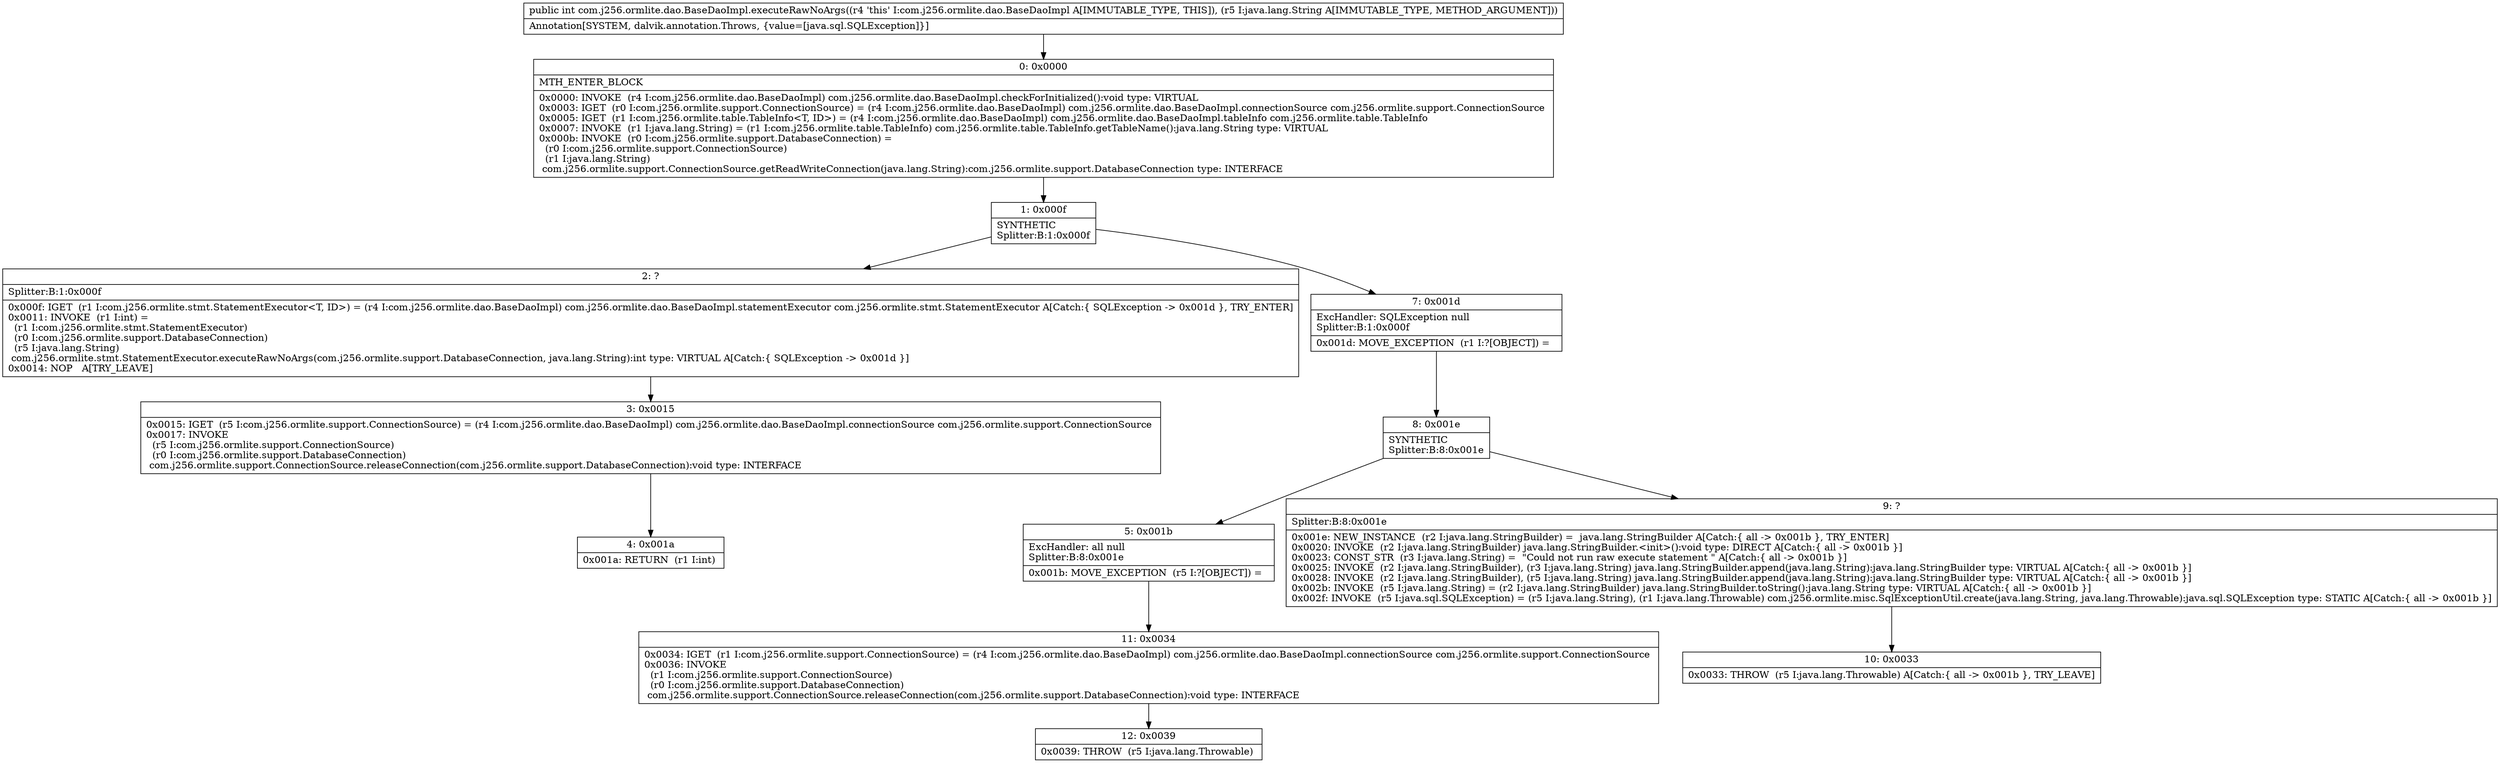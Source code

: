 digraph "CFG forcom.j256.ormlite.dao.BaseDaoImpl.executeRawNoArgs(Ljava\/lang\/String;)I" {
Node_0 [shape=record,label="{0\:\ 0x0000|MTH_ENTER_BLOCK\l|0x0000: INVOKE  (r4 I:com.j256.ormlite.dao.BaseDaoImpl) com.j256.ormlite.dao.BaseDaoImpl.checkForInitialized():void type: VIRTUAL \l0x0003: IGET  (r0 I:com.j256.ormlite.support.ConnectionSource) = (r4 I:com.j256.ormlite.dao.BaseDaoImpl) com.j256.ormlite.dao.BaseDaoImpl.connectionSource com.j256.ormlite.support.ConnectionSource \l0x0005: IGET  (r1 I:com.j256.ormlite.table.TableInfo\<T, ID\>) = (r4 I:com.j256.ormlite.dao.BaseDaoImpl) com.j256.ormlite.dao.BaseDaoImpl.tableInfo com.j256.ormlite.table.TableInfo \l0x0007: INVOKE  (r1 I:java.lang.String) = (r1 I:com.j256.ormlite.table.TableInfo) com.j256.ormlite.table.TableInfo.getTableName():java.lang.String type: VIRTUAL \l0x000b: INVOKE  (r0 I:com.j256.ormlite.support.DatabaseConnection) = \l  (r0 I:com.j256.ormlite.support.ConnectionSource)\l  (r1 I:java.lang.String)\l com.j256.ormlite.support.ConnectionSource.getReadWriteConnection(java.lang.String):com.j256.ormlite.support.DatabaseConnection type: INTERFACE \l}"];
Node_1 [shape=record,label="{1\:\ 0x000f|SYNTHETIC\lSplitter:B:1:0x000f\l}"];
Node_2 [shape=record,label="{2\:\ ?|Splitter:B:1:0x000f\l|0x000f: IGET  (r1 I:com.j256.ormlite.stmt.StatementExecutor\<T, ID\>) = (r4 I:com.j256.ormlite.dao.BaseDaoImpl) com.j256.ormlite.dao.BaseDaoImpl.statementExecutor com.j256.ormlite.stmt.StatementExecutor A[Catch:\{ SQLException \-\> 0x001d \}, TRY_ENTER]\l0x0011: INVOKE  (r1 I:int) = \l  (r1 I:com.j256.ormlite.stmt.StatementExecutor)\l  (r0 I:com.j256.ormlite.support.DatabaseConnection)\l  (r5 I:java.lang.String)\l com.j256.ormlite.stmt.StatementExecutor.executeRawNoArgs(com.j256.ormlite.support.DatabaseConnection, java.lang.String):int type: VIRTUAL A[Catch:\{ SQLException \-\> 0x001d \}]\l0x0014: NOP   A[TRY_LEAVE]\l}"];
Node_3 [shape=record,label="{3\:\ 0x0015|0x0015: IGET  (r5 I:com.j256.ormlite.support.ConnectionSource) = (r4 I:com.j256.ormlite.dao.BaseDaoImpl) com.j256.ormlite.dao.BaseDaoImpl.connectionSource com.j256.ormlite.support.ConnectionSource \l0x0017: INVOKE  \l  (r5 I:com.j256.ormlite.support.ConnectionSource)\l  (r0 I:com.j256.ormlite.support.DatabaseConnection)\l com.j256.ormlite.support.ConnectionSource.releaseConnection(com.j256.ormlite.support.DatabaseConnection):void type: INTERFACE \l}"];
Node_4 [shape=record,label="{4\:\ 0x001a|0x001a: RETURN  (r1 I:int) \l}"];
Node_5 [shape=record,label="{5\:\ 0x001b|ExcHandler: all null\lSplitter:B:8:0x001e\l|0x001b: MOVE_EXCEPTION  (r5 I:?[OBJECT]) =  \l}"];
Node_7 [shape=record,label="{7\:\ 0x001d|ExcHandler: SQLException null\lSplitter:B:1:0x000f\l|0x001d: MOVE_EXCEPTION  (r1 I:?[OBJECT]) =  \l}"];
Node_8 [shape=record,label="{8\:\ 0x001e|SYNTHETIC\lSplitter:B:8:0x001e\l}"];
Node_9 [shape=record,label="{9\:\ ?|Splitter:B:8:0x001e\l|0x001e: NEW_INSTANCE  (r2 I:java.lang.StringBuilder) =  java.lang.StringBuilder A[Catch:\{ all \-\> 0x001b \}, TRY_ENTER]\l0x0020: INVOKE  (r2 I:java.lang.StringBuilder) java.lang.StringBuilder.\<init\>():void type: DIRECT A[Catch:\{ all \-\> 0x001b \}]\l0x0023: CONST_STR  (r3 I:java.lang.String) =  \"Could not run raw execute statement \" A[Catch:\{ all \-\> 0x001b \}]\l0x0025: INVOKE  (r2 I:java.lang.StringBuilder), (r3 I:java.lang.String) java.lang.StringBuilder.append(java.lang.String):java.lang.StringBuilder type: VIRTUAL A[Catch:\{ all \-\> 0x001b \}]\l0x0028: INVOKE  (r2 I:java.lang.StringBuilder), (r5 I:java.lang.String) java.lang.StringBuilder.append(java.lang.String):java.lang.StringBuilder type: VIRTUAL A[Catch:\{ all \-\> 0x001b \}]\l0x002b: INVOKE  (r5 I:java.lang.String) = (r2 I:java.lang.StringBuilder) java.lang.StringBuilder.toString():java.lang.String type: VIRTUAL A[Catch:\{ all \-\> 0x001b \}]\l0x002f: INVOKE  (r5 I:java.sql.SQLException) = (r5 I:java.lang.String), (r1 I:java.lang.Throwable) com.j256.ormlite.misc.SqlExceptionUtil.create(java.lang.String, java.lang.Throwable):java.sql.SQLException type: STATIC A[Catch:\{ all \-\> 0x001b \}]\l}"];
Node_10 [shape=record,label="{10\:\ 0x0033|0x0033: THROW  (r5 I:java.lang.Throwable) A[Catch:\{ all \-\> 0x001b \}, TRY_LEAVE]\l}"];
Node_11 [shape=record,label="{11\:\ 0x0034|0x0034: IGET  (r1 I:com.j256.ormlite.support.ConnectionSource) = (r4 I:com.j256.ormlite.dao.BaseDaoImpl) com.j256.ormlite.dao.BaseDaoImpl.connectionSource com.j256.ormlite.support.ConnectionSource \l0x0036: INVOKE  \l  (r1 I:com.j256.ormlite.support.ConnectionSource)\l  (r0 I:com.j256.ormlite.support.DatabaseConnection)\l com.j256.ormlite.support.ConnectionSource.releaseConnection(com.j256.ormlite.support.DatabaseConnection):void type: INTERFACE \l}"];
Node_12 [shape=record,label="{12\:\ 0x0039|0x0039: THROW  (r5 I:java.lang.Throwable) \l}"];
MethodNode[shape=record,label="{public int com.j256.ormlite.dao.BaseDaoImpl.executeRawNoArgs((r4 'this' I:com.j256.ormlite.dao.BaseDaoImpl A[IMMUTABLE_TYPE, THIS]), (r5 I:java.lang.String A[IMMUTABLE_TYPE, METHOD_ARGUMENT]))  | Annotation[SYSTEM, dalvik.annotation.Throws, \{value=[java.sql.SQLException]\}]\l}"];
MethodNode -> Node_0;
Node_0 -> Node_1;
Node_1 -> Node_2;
Node_1 -> Node_7;
Node_2 -> Node_3;
Node_3 -> Node_4;
Node_5 -> Node_11;
Node_7 -> Node_8;
Node_8 -> Node_9;
Node_8 -> Node_5;
Node_9 -> Node_10;
Node_11 -> Node_12;
}

